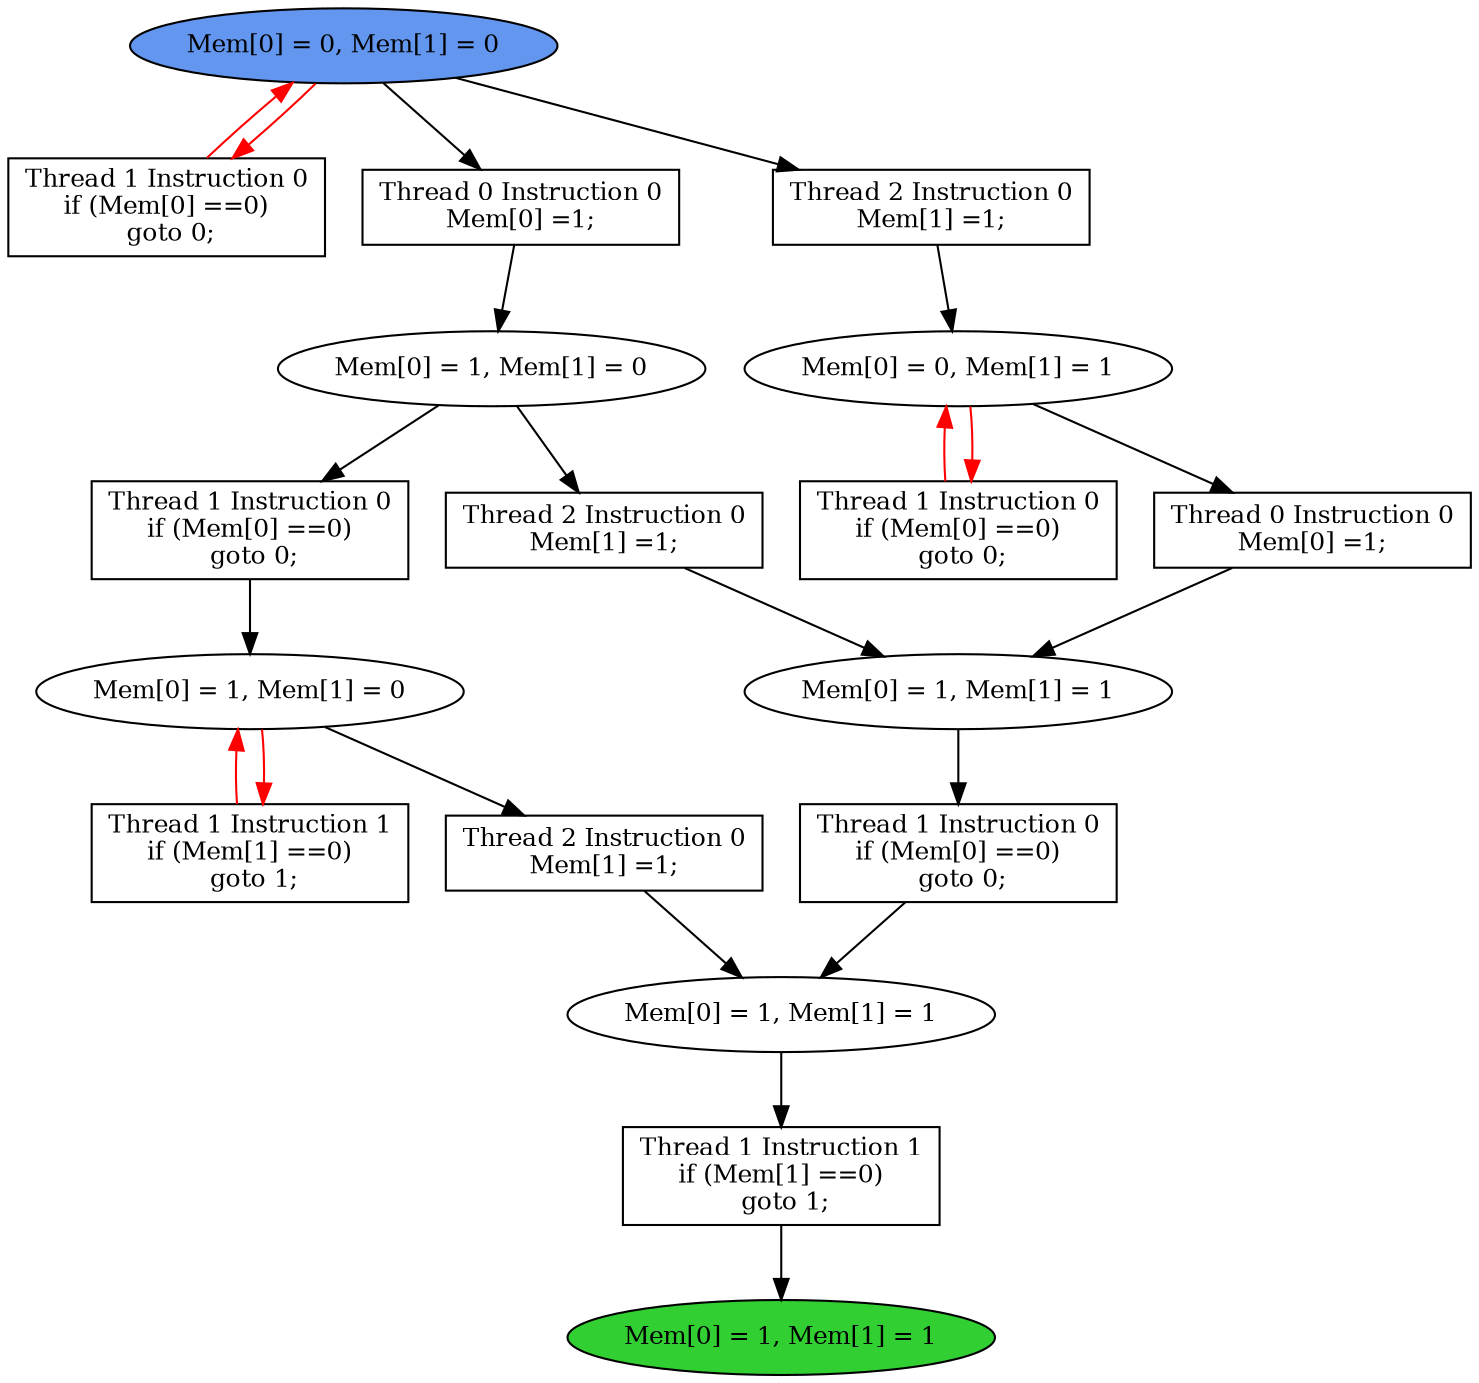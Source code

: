 digraph "graph" {
graph [fontsize=12]
node [fontsize=12]
edge [fontsize=12]
rankdir=TB;
"N18" -> "N16" [uuid = "<A0, S4>", color = "#000000", fontcolor = "#ffffff", style = "solid", label = "", dir = "forward", weight = "1"]
"N27" -> "N26" [uuid = "<A1, S3>", color = "#ff0000", fontcolor = "#ffffff", style = "solid", label = "", dir = "back", weight = "1"]
"N33" -> "N24" [uuid = "<A2, START>", color = "#ff0000", fontcolor = "#ffffff", style = "solid", label = "", dir = "back", weight = "1"]
"N29" -> "N28" [uuid = "<A3, S2>", color = "#000000", fontcolor = "#ffffff", style = "solid", label = "", dir = "forward", weight = "1"]
"N21" -> "N19" [uuid = "<A4, S1>", color = "#000000", fontcolor = "#ffffff", style = "solid", label = "", dir = "forward", weight = "1"]
"N31" -> "N30" [uuid = "<A5, S0>", color = "#000000", fontcolor = "#ffffff", style = "solid", label = "", dir = "forward", weight = "1"]
"N15" -> "N14" [uuid = "<A6, END>", color = "#000000", fontcolor = "#ffffff", style = "solid", label = "", dir = "forward", weight = "1"]
"N28" -> "N25" [uuid = "<A7, S2>", color = "#ff0000", fontcolor = "#ffffff", style = "solid", label = "", dir = "back", weight = "1"]
"N17" -> "N16" [uuid = "<A8, S4>", color = "#000000", fontcolor = "#ffffff", style = "solid", label = "", dir = "forward", weight = "1"]
"N32" -> "N27" [uuid = "<A9, S3>", color = "#000000", fontcolor = "#ffffff", style = "solid", label = "", dir = "forward", weight = "1"]
"N20" -> "N19" [uuid = "<A10, S1>", color = "#000000", fontcolor = "#ffffff", style = "solid", label = "", dir = "forward", weight = "1"]
"N19" -> "N18" [uuid = "<A0, S1>", color = "#000000", fontcolor = "#ffffff", style = "solid", label = "", dir = "forward", weight = "1"]
"N27" -> "N26" [uuid = "<A1, S3>", color = "#ff0000", fontcolor = "#ffffff", style = "solid", label = "", dir = "forward", weight = "1"]
"N33" -> "N24" [uuid = "<A2, START>", color = "#ff0000", fontcolor = "#ffffff", style = "solid", label = "", dir = "forward", weight = "1"]
"N30" -> "N29" [uuid = "<A3, S0>", color = "#000000", fontcolor = "#ffffff", style = "solid", label = "", dir = "forward", weight = "1"]
"N27" -> "N21" [uuid = "<A4, S3>", color = "#000000", fontcolor = "#ffffff", style = "solid", label = "", dir = "forward", weight = "1"]
"N33" -> "N31" [uuid = "<A5, START>", color = "#000000", fontcolor = "#ffffff", style = "solid", label = "", dir = "forward", weight = "1"]
"N16" -> "N15" [uuid = "<A6, S4>", color = "#000000", fontcolor = "#ffffff", style = "solid", label = "", dir = "forward", weight = "1"]
"N28" -> "N25" [uuid = "<A7, S2>", color = "#ff0000", fontcolor = "#ffffff", style = "solid", label = "", dir = "forward", weight = "1"]
"N28" -> "N17" [uuid = "<A8, S2>", color = "#000000", fontcolor = "#ffffff", style = "solid", label = "", dir = "forward", weight = "1"]
"N33" -> "N32" [uuid = "<A9, START>", color = "#000000", fontcolor = "#ffffff", style = "solid", label = "", dir = "forward", weight = "1"]
"N30" -> "N20" [uuid = "<A10, S0>", color = "#000000", fontcolor = "#ffffff", style = "solid", label = "", dir = "forward", weight = "1"]
"N14" [uuid="END", label="Mem[0] = 1, Mem[1] = 1", fillcolor = "#31cf31", fontcolor = "#000000", shape = "ellipse", style = "filled, solid"]
"N15" [uuid="A6", label="Thread 1 Instruction 1
if (Mem[1] ==0)
 goto 1;", fillcolor = "#ffffff", fontcolor = "#000000", shape = "box", style = "filled, solid"]
"N16" [uuid="S4", label="Mem[0] = 1, Mem[1] = 1", fillcolor = "#ffffff", fontcolor = "#000000", shape = "ellipse", style = "filled, solid"]
"N17" [uuid="A8", label="Thread 2 Instruction 0
Mem[1] =1;", fillcolor = "#ffffff", fontcolor = "#000000", shape = "box", style = "filled, solid"]
"N18" [uuid="A0", label="Thread 1 Instruction 0
if (Mem[0] ==0)
 goto 0;", fillcolor = "#ffffff", fontcolor = "#000000", shape = "box", style = "filled, solid"]
"N19" [uuid="S1", label="Mem[0] = 1, Mem[1] = 1", fillcolor = "#ffffff", fontcolor = "#000000", shape = "ellipse", style = "filled, solid"]
"N20" [uuid="A10", label="Thread 2 Instruction 0
Mem[1] =1;", fillcolor = "#ffffff", fontcolor = "#000000", shape = "box", style = "filled, solid"]
"N21" [uuid="A4", label="Thread 0 Instruction 0
Mem[0] =1;", fillcolor = "#ffffff", fontcolor = "#000000", shape = "box", style = "filled, solid"]
"N24" [uuid="A2", label="Thread 1 Instruction 0
if (Mem[0] ==0)
 goto 0;", fillcolor = "#ffffff", fontcolor = "#000000", shape = "box", style = "filled, solid"]
"N25" [uuid="A7", label="Thread 1 Instruction 1
if (Mem[1] ==0)
 goto 1;", fillcolor = "#ffffff", fontcolor = "#000000", shape = "box", style = "filled, solid"]
"N26" [uuid="A1", label="Thread 1 Instruction 0
if (Mem[0] ==0)
 goto 0;", fillcolor = "#ffffff", fontcolor = "#000000", shape = "box", style = "filled, solid"]
"N27" [uuid="S3", label="Mem[0] = 0, Mem[1] = 1", fillcolor = "#ffffff", fontcolor = "#000000", shape = "ellipse", style = "filled, solid"]
"N28" [uuid="S2", label="Mem[0] = 1, Mem[1] = 0", fillcolor = "#ffffff", fontcolor = "#000000", shape = "ellipse", style = "filled, solid"]
"N29" [uuid="A3", label="Thread 1 Instruction 0
if (Mem[0] ==0)
 goto 0;", fillcolor = "#ffffff", fontcolor = "#000000", shape = "box", style = "filled, solid"]
"N30" [uuid="S0", label="Mem[0] = 1, Mem[1] = 0", fillcolor = "#ffffff", fontcolor = "#000000", shape = "ellipse", style = "filled, solid"]
"N31" [uuid="A5", label="Thread 0 Instruction 0
Mem[0] =1;", fillcolor = "#ffffff", fontcolor = "#000000", shape = "box", style = "filled, solid"]
"N32" [uuid="A9", label="Thread 2 Instruction 0
Mem[1] =1;", fillcolor = "#ffffff", fontcolor = "#000000", shape = "box", style = "filled, solid"]
"N33" [uuid="START", label="Mem[0] = 0, Mem[1] = 0", fillcolor = "#6396ef", fontcolor = "#000000", shape = "ellipse", style = "filled, solid"]
}